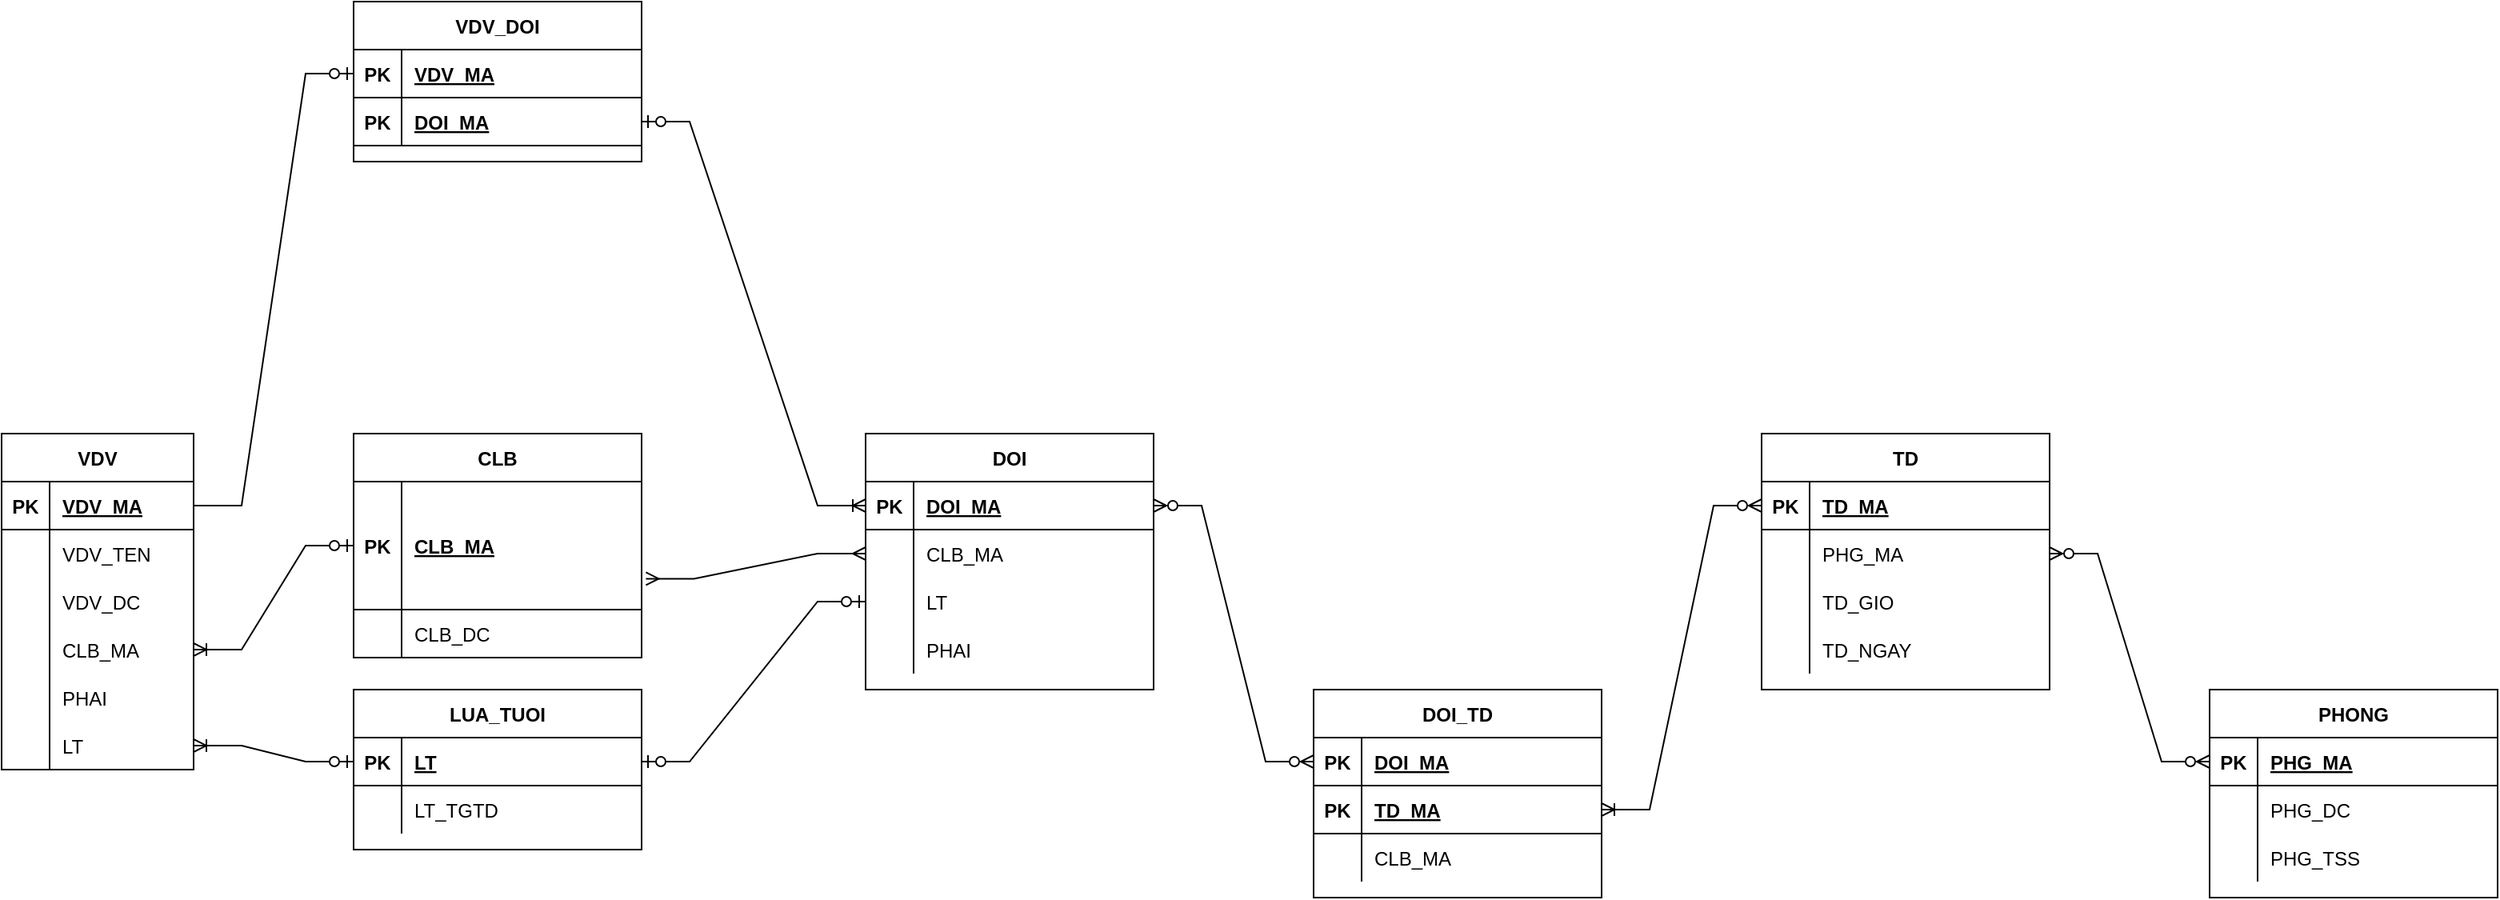 <mxfile version="17.4.4" type="device"><diagram id="q8lOiRQk2Q-OT93dIDaZ" name="Page-1"><mxGraphModel dx="2223" dy="1967" grid="1" gridSize="10" guides="1" tooltips="1" connect="1" arrows="1" fold="1" page="1" pageScale="1" pageWidth="850" pageHeight="1100" math="0" shadow="0"><root><mxCell id="0"/><mxCell id="1" parent="0"/><mxCell id="x7I3IQ0HsubTNm3BIr5H-1" value="CLB" style="shape=table;startSize=30;container=1;collapsible=1;childLayout=tableLayout;fixedRows=1;rowLines=0;fontStyle=1;align=center;resizeLast=1;" vertex="1" parent="1"><mxGeometry x="40" y="120" width="180" height="140" as="geometry"/></mxCell><mxCell id="x7I3IQ0HsubTNm3BIr5H-2" value="" style="shape=tableRow;horizontal=0;startSize=0;swimlaneHead=0;swimlaneBody=0;fillColor=none;collapsible=0;dropTarget=0;points=[[0,0.5],[1,0.5]];portConstraint=eastwest;top=0;left=0;right=0;bottom=1;" vertex="1" parent="x7I3IQ0HsubTNm3BIr5H-1"><mxGeometry y="30" width="180" height="80" as="geometry"/></mxCell><mxCell id="x7I3IQ0HsubTNm3BIr5H-3" value="PK" style="shape=partialRectangle;connectable=0;fillColor=none;top=0;left=0;bottom=0;right=0;fontStyle=1;overflow=hidden;" vertex="1" parent="x7I3IQ0HsubTNm3BIr5H-2"><mxGeometry width="30" height="80" as="geometry"><mxRectangle width="30" height="80" as="alternateBounds"/></mxGeometry></mxCell><mxCell id="x7I3IQ0HsubTNm3BIr5H-4" value="CLB_MA" style="shape=partialRectangle;connectable=0;fillColor=none;top=0;left=0;bottom=0;right=0;align=left;spacingLeft=6;fontStyle=5;overflow=hidden;" vertex="1" parent="x7I3IQ0HsubTNm3BIr5H-2"><mxGeometry x="30" width="150" height="80" as="geometry"><mxRectangle width="150" height="80" as="alternateBounds"/></mxGeometry></mxCell><mxCell id="x7I3IQ0HsubTNm3BIr5H-5" value="" style="shape=tableRow;horizontal=0;startSize=0;swimlaneHead=0;swimlaneBody=0;fillColor=none;collapsible=0;dropTarget=0;points=[[0,0.5],[1,0.5]];portConstraint=eastwest;top=0;left=0;right=0;bottom=0;" vertex="1" parent="x7I3IQ0HsubTNm3BIr5H-1"><mxGeometry y="110" width="180" height="30" as="geometry"/></mxCell><mxCell id="x7I3IQ0HsubTNm3BIr5H-6" value="" style="shape=partialRectangle;connectable=0;fillColor=none;top=0;left=0;bottom=0;right=0;editable=1;overflow=hidden;" vertex="1" parent="x7I3IQ0HsubTNm3BIr5H-5"><mxGeometry width="30" height="30" as="geometry"><mxRectangle width="30" height="30" as="alternateBounds"/></mxGeometry></mxCell><mxCell id="x7I3IQ0HsubTNm3BIr5H-7" value="CLB_DC" style="shape=partialRectangle;connectable=0;fillColor=none;top=0;left=0;bottom=0;right=0;align=left;spacingLeft=6;overflow=hidden;" vertex="1" parent="x7I3IQ0HsubTNm3BIr5H-5"><mxGeometry x="30" width="150" height="30" as="geometry"><mxRectangle width="150" height="30" as="alternateBounds"/></mxGeometry></mxCell><mxCell id="x7I3IQ0HsubTNm3BIr5H-14" value="DOI" style="shape=table;startSize=30;container=1;collapsible=1;childLayout=tableLayout;fixedRows=1;rowLines=0;fontStyle=1;align=center;resizeLast=1;" vertex="1" parent="1"><mxGeometry x="360" y="120" width="180" height="160" as="geometry"/></mxCell><mxCell id="x7I3IQ0HsubTNm3BIr5H-15" value="" style="shape=tableRow;horizontal=0;startSize=0;swimlaneHead=0;swimlaneBody=0;fillColor=none;collapsible=0;dropTarget=0;points=[[0,0.5],[1,0.5]];portConstraint=eastwest;top=0;left=0;right=0;bottom=1;" vertex="1" parent="x7I3IQ0HsubTNm3BIr5H-14"><mxGeometry y="30" width="180" height="30" as="geometry"/></mxCell><mxCell id="x7I3IQ0HsubTNm3BIr5H-16" value="PK" style="shape=partialRectangle;connectable=0;fillColor=none;top=0;left=0;bottom=0;right=0;fontStyle=1;overflow=hidden;" vertex="1" parent="x7I3IQ0HsubTNm3BIr5H-15"><mxGeometry width="30" height="30" as="geometry"><mxRectangle width="30" height="30" as="alternateBounds"/></mxGeometry></mxCell><mxCell id="x7I3IQ0HsubTNm3BIr5H-17" value="DOI_MA" style="shape=partialRectangle;connectable=0;fillColor=none;top=0;left=0;bottom=0;right=0;align=left;spacingLeft=6;fontStyle=5;overflow=hidden;" vertex="1" parent="x7I3IQ0HsubTNm3BIr5H-15"><mxGeometry x="30" width="150" height="30" as="geometry"><mxRectangle width="150" height="30" as="alternateBounds"/></mxGeometry></mxCell><mxCell id="x7I3IQ0HsubTNm3BIr5H-18" value="" style="shape=tableRow;horizontal=0;startSize=0;swimlaneHead=0;swimlaneBody=0;fillColor=none;collapsible=0;dropTarget=0;points=[[0,0.5],[1,0.5]];portConstraint=eastwest;top=0;left=0;right=0;bottom=0;" vertex="1" parent="x7I3IQ0HsubTNm3BIr5H-14"><mxGeometry y="60" width="180" height="30" as="geometry"/></mxCell><mxCell id="x7I3IQ0HsubTNm3BIr5H-19" value="" style="shape=partialRectangle;connectable=0;fillColor=none;top=0;left=0;bottom=0;right=0;editable=1;overflow=hidden;" vertex="1" parent="x7I3IQ0HsubTNm3BIr5H-18"><mxGeometry width="30" height="30" as="geometry"><mxRectangle width="30" height="30" as="alternateBounds"/></mxGeometry></mxCell><mxCell id="x7I3IQ0HsubTNm3BIr5H-20" value="CLB_MA" style="shape=partialRectangle;connectable=0;fillColor=none;top=0;left=0;bottom=0;right=0;align=left;spacingLeft=6;overflow=hidden;" vertex="1" parent="x7I3IQ0HsubTNm3BIr5H-18"><mxGeometry x="30" width="150" height="30" as="geometry"><mxRectangle width="150" height="30" as="alternateBounds"/></mxGeometry></mxCell><mxCell id="x7I3IQ0HsubTNm3BIr5H-21" value="" style="shape=tableRow;horizontal=0;startSize=0;swimlaneHead=0;swimlaneBody=0;fillColor=none;collapsible=0;dropTarget=0;points=[[0,0.5],[1,0.5]];portConstraint=eastwest;top=0;left=0;right=0;bottom=0;" vertex="1" parent="x7I3IQ0HsubTNm3BIr5H-14"><mxGeometry y="90" width="180" height="30" as="geometry"/></mxCell><mxCell id="x7I3IQ0HsubTNm3BIr5H-22" value="" style="shape=partialRectangle;connectable=0;fillColor=none;top=0;left=0;bottom=0;right=0;editable=1;overflow=hidden;" vertex="1" parent="x7I3IQ0HsubTNm3BIr5H-21"><mxGeometry width="30" height="30" as="geometry"><mxRectangle width="30" height="30" as="alternateBounds"/></mxGeometry></mxCell><mxCell id="x7I3IQ0HsubTNm3BIr5H-23" value="LT" style="shape=partialRectangle;connectable=0;fillColor=none;top=0;left=0;bottom=0;right=0;align=left;spacingLeft=6;overflow=hidden;" vertex="1" parent="x7I3IQ0HsubTNm3BIr5H-21"><mxGeometry x="30" width="150" height="30" as="geometry"><mxRectangle width="150" height="30" as="alternateBounds"/></mxGeometry></mxCell><mxCell id="x7I3IQ0HsubTNm3BIr5H-24" value="" style="shape=tableRow;horizontal=0;startSize=0;swimlaneHead=0;swimlaneBody=0;fillColor=none;collapsible=0;dropTarget=0;points=[[0,0.5],[1,0.5]];portConstraint=eastwest;top=0;left=0;right=0;bottom=0;" vertex="1" parent="x7I3IQ0HsubTNm3BIr5H-14"><mxGeometry y="120" width="180" height="30" as="geometry"/></mxCell><mxCell id="x7I3IQ0HsubTNm3BIr5H-25" value="" style="shape=partialRectangle;connectable=0;fillColor=none;top=0;left=0;bottom=0;right=0;editable=1;overflow=hidden;" vertex="1" parent="x7I3IQ0HsubTNm3BIr5H-24"><mxGeometry width="30" height="30" as="geometry"><mxRectangle width="30" height="30" as="alternateBounds"/></mxGeometry></mxCell><mxCell id="x7I3IQ0HsubTNm3BIr5H-26" value="PHAI" style="shape=partialRectangle;connectable=0;fillColor=none;top=0;left=0;bottom=0;right=0;align=left;spacingLeft=6;overflow=hidden;" vertex="1" parent="x7I3IQ0HsubTNm3BIr5H-24"><mxGeometry x="30" width="150" height="30" as="geometry"><mxRectangle width="150" height="30" as="alternateBounds"/></mxGeometry></mxCell><mxCell id="x7I3IQ0HsubTNm3BIr5H-27" value="" style="edgeStyle=entityRelationEdgeStyle;fontSize=12;html=1;endArrow=ERmany;startArrow=ERmany;rounded=0;entryX=0;entryY=0.5;entryDx=0;entryDy=0;exitX=1.015;exitY=0.759;exitDx=0;exitDy=0;exitPerimeter=0;" edge="1" parent="1" source="x7I3IQ0HsubTNm3BIr5H-2" target="x7I3IQ0HsubTNm3BIr5H-18"><mxGeometry width="100" height="100" relative="1" as="geometry"><mxPoint x="160" y="380" as="sourcePoint"/><mxPoint x="260" y="280" as="targetPoint"/></mxGeometry></mxCell><mxCell id="x7I3IQ0HsubTNm3BIr5H-28" value="TD" style="shape=table;startSize=30;container=1;collapsible=1;childLayout=tableLayout;fixedRows=1;rowLines=0;fontStyle=1;align=center;resizeLast=1;" vertex="1" parent="1"><mxGeometry x="920" y="120" width="180" height="160" as="geometry"/></mxCell><mxCell id="x7I3IQ0HsubTNm3BIr5H-29" value="" style="shape=tableRow;horizontal=0;startSize=0;swimlaneHead=0;swimlaneBody=0;fillColor=none;collapsible=0;dropTarget=0;points=[[0,0.5],[1,0.5]];portConstraint=eastwest;top=0;left=0;right=0;bottom=1;" vertex="1" parent="x7I3IQ0HsubTNm3BIr5H-28"><mxGeometry y="30" width="180" height="30" as="geometry"/></mxCell><mxCell id="x7I3IQ0HsubTNm3BIr5H-30" value="PK" style="shape=partialRectangle;connectable=0;fillColor=none;top=0;left=0;bottom=0;right=0;fontStyle=1;overflow=hidden;" vertex="1" parent="x7I3IQ0HsubTNm3BIr5H-29"><mxGeometry width="30" height="30" as="geometry"><mxRectangle width="30" height="30" as="alternateBounds"/></mxGeometry></mxCell><mxCell id="x7I3IQ0HsubTNm3BIr5H-31" value="TD_MA" style="shape=partialRectangle;connectable=0;fillColor=none;top=0;left=0;bottom=0;right=0;align=left;spacingLeft=6;fontStyle=5;overflow=hidden;" vertex="1" parent="x7I3IQ0HsubTNm3BIr5H-29"><mxGeometry x="30" width="150" height="30" as="geometry"><mxRectangle width="150" height="30" as="alternateBounds"/></mxGeometry></mxCell><mxCell id="x7I3IQ0HsubTNm3BIr5H-32" value="" style="shape=tableRow;horizontal=0;startSize=0;swimlaneHead=0;swimlaneBody=0;fillColor=none;collapsible=0;dropTarget=0;points=[[0,0.5],[1,0.5]];portConstraint=eastwest;top=0;left=0;right=0;bottom=0;" vertex="1" parent="x7I3IQ0HsubTNm3BIr5H-28"><mxGeometry y="60" width="180" height="30" as="geometry"/></mxCell><mxCell id="x7I3IQ0HsubTNm3BIr5H-33" value="" style="shape=partialRectangle;connectable=0;fillColor=none;top=0;left=0;bottom=0;right=0;editable=1;overflow=hidden;" vertex="1" parent="x7I3IQ0HsubTNm3BIr5H-32"><mxGeometry width="30" height="30" as="geometry"><mxRectangle width="30" height="30" as="alternateBounds"/></mxGeometry></mxCell><mxCell id="x7I3IQ0HsubTNm3BIr5H-34" value="PHG_MA" style="shape=partialRectangle;connectable=0;fillColor=none;top=0;left=0;bottom=0;right=0;align=left;spacingLeft=6;overflow=hidden;" vertex="1" parent="x7I3IQ0HsubTNm3BIr5H-32"><mxGeometry x="30" width="150" height="30" as="geometry"><mxRectangle width="150" height="30" as="alternateBounds"/></mxGeometry></mxCell><mxCell id="x7I3IQ0HsubTNm3BIr5H-35" value="" style="shape=tableRow;horizontal=0;startSize=0;swimlaneHead=0;swimlaneBody=0;fillColor=none;collapsible=0;dropTarget=0;points=[[0,0.5],[1,0.5]];portConstraint=eastwest;top=0;left=0;right=0;bottom=0;" vertex="1" parent="x7I3IQ0HsubTNm3BIr5H-28"><mxGeometry y="90" width="180" height="30" as="geometry"/></mxCell><mxCell id="x7I3IQ0HsubTNm3BIr5H-36" value="" style="shape=partialRectangle;connectable=0;fillColor=none;top=0;left=0;bottom=0;right=0;editable=1;overflow=hidden;" vertex="1" parent="x7I3IQ0HsubTNm3BIr5H-35"><mxGeometry width="30" height="30" as="geometry"><mxRectangle width="30" height="30" as="alternateBounds"/></mxGeometry></mxCell><mxCell id="x7I3IQ0HsubTNm3BIr5H-37" value="TD_GIO" style="shape=partialRectangle;connectable=0;fillColor=none;top=0;left=0;bottom=0;right=0;align=left;spacingLeft=6;overflow=hidden;" vertex="1" parent="x7I3IQ0HsubTNm3BIr5H-35"><mxGeometry x="30" width="150" height="30" as="geometry"><mxRectangle width="150" height="30" as="alternateBounds"/></mxGeometry></mxCell><mxCell id="x7I3IQ0HsubTNm3BIr5H-38" value="" style="shape=tableRow;horizontal=0;startSize=0;swimlaneHead=0;swimlaneBody=0;fillColor=none;collapsible=0;dropTarget=0;points=[[0,0.5],[1,0.5]];portConstraint=eastwest;top=0;left=0;right=0;bottom=0;" vertex="1" parent="x7I3IQ0HsubTNm3BIr5H-28"><mxGeometry y="120" width="180" height="30" as="geometry"/></mxCell><mxCell id="x7I3IQ0HsubTNm3BIr5H-39" value="" style="shape=partialRectangle;connectable=0;fillColor=none;top=0;left=0;bottom=0;right=0;editable=1;overflow=hidden;" vertex="1" parent="x7I3IQ0HsubTNm3BIr5H-38"><mxGeometry width="30" height="30" as="geometry"><mxRectangle width="30" height="30" as="alternateBounds"/></mxGeometry></mxCell><mxCell id="x7I3IQ0HsubTNm3BIr5H-40" value="TD_NGAY" style="shape=partialRectangle;connectable=0;fillColor=none;top=0;left=0;bottom=0;right=0;align=left;spacingLeft=6;overflow=hidden;" vertex="1" parent="x7I3IQ0HsubTNm3BIr5H-38"><mxGeometry x="30" width="150" height="30" as="geometry"><mxRectangle width="150" height="30" as="alternateBounds"/></mxGeometry></mxCell><mxCell id="x7I3IQ0HsubTNm3BIr5H-41" value="DOI_TD" style="shape=table;startSize=30;container=1;collapsible=1;childLayout=tableLayout;fixedRows=1;rowLines=0;fontStyle=1;align=center;resizeLast=1;" vertex="1" parent="1"><mxGeometry x="640" y="280" width="180" height="130" as="geometry"/></mxCell><mxCell id="x7I3IQ0HsubTNm3BIr5H-42" value="" style="shape=tableRow;horizontal=0;startSize=0;swimlaneHead=0;swimlaneBody=0;fillColor=none;collapsible=0;dropTarget=0;points=[[0,0.5],[1,0.5]];portConstraint=eastwest;top=0;left=0;right=0;bottom=1;" vertex="1" parent="x7I3IQ0HsubTNm3BIr5H-41"><mxGeometry y="30" width="180" height="30" as="geometry"/></mxCell><mxCell id="x7I3IQ0HsubTNm3BIr5H-43" value="PK" style="shape=partialRectangle;connectable=0;fillColor=none;top=0;left=0;bottom=0;right=0;fontStyle=1;overflow=hidden;" vertex="1" parent="x7I3IQ0HsubTNm3BIr5H-42"><mxGeometry width="30" height="30" as="geometry"><mxRectangle width="30" height="30" as="alternateBounds"/></mxGeometry></mxCell><mxCell id="x7I3IQ0HsubTNm3BIr5H-44" value="DOI_MA" style="shape=partialRectangle;connectable=0;fillColor=none;top=0;left=0;bottom=0;right=0;align=left;spacingLeft=6;fontStyle=5;overflow=hidden;" vertex="1" parent="x7I3IQ0HsubTNm3BIr5H-42"><mxGeometry x="30" width="150" height="30" as="geometry"><mxRectangle width="150" height="30" as="alternateBounds"/></mxGeometry></mxCell><mxCell id="x7I3IQ0HsubTNm3BIr5H-55" value="" style="shape=tableRow;horizontal=0;startSize=0;swimlaneHead=0;swimlaneBody=0;fillColor=none;collapsible=0;dropTarget=0;points=[[0,0.5],[1,0.5]];portConstraint=eastwest;top=0;left=0;right=0;bottom=1;" vertex="1" parent="x7I3IQ0HsubTNm3BIr5H-41"><mxGeometry y="60" width="180" height="30" as="geometry"/></mxCell><mxCell id="x7I3IQ0HsubTNm3BIr5H-56" value="PK" style="shape=partialRectangle;connectable=0;fillColor=none;top=0;left=0;bottom=0;right=0;fontStyle=1;overflow=hidden;" vertex="1" parent="x7I3IQ0HsubTNm3BIr5H-55"><mxGeometry width="30" height="30" as="geometry"><mxRectangle width="30" height="30" as="alternateBounds"/></mxGeometry></mxCell><mxCell id="x7I3IQ0HsubTNm3BIr5H-57" value="TD_MA" style="shape=partialRectangle;connectable=0;fillColor=none;top=0;left=0;bottom=0;right=0;align=left;spacingLeft=6;fontStyle=5;overflow=hidden;" vertex="1" parent="x7I3IQ0HsubTNm3BIr5H-55"><mxGeometry x="30" width="150" height="30" as="geometry"><mxRectangle width="150" height="30" as="alternateBounds"/></mxGeometry></mxCell><mxCell id="x7I3IQ0HsubTNm3BIr5H-45" value="" style="shape=tableRow;horizontal=0;startSize=0;swimlaneHead=0;swimlaneBody=0;fillColor=none;collapsible=0;dropTarget=0;points=[[0,0.5],[1,0.5]];portConstraint=eastwest;top=0;left=0;right=0;bottom=0;fontStyle=0" vertex="1" parent="x7I3IQ0HsubTNm3BIr5H-41"><mxGeometry y="90" width="180" height="30" as="geometry"/></mxCell><mxCell id="x7I3IQ0HsubTNm3BIr5H-46" value="" style="shape=partialRectangle;connectable=0;fillColor=none;top=0;left=0;bottom=0;right=0;editable=1;overflow=hidden;" vertex="1" parent="x7I3IQ0HsubTNm3BIr5H-45"><mxGeometry width="30" height="30" as="geometry"><mxRectangle width="30" height="30" as="alternateBounds"/></mxGeometry></mxCell><mxCell id="x7I3IQ0HsubTNm3BIr5H-47" value="CLB_MA" style="shape=partialRectangle;connectable=0;fillColor=none;top=0;left=0;bottom=0;right=0;align=left;spacingLeft=6;overflow=hidden;" vertex="1" parent="x7I3IQ0HsubTNm3BIr5H-45"><mxGeometry x="30" width="150" height="30" as="geometry"><mxRectangle width="150" height="30" as="alternateBounds"/></mxGeometry></mxCell><mxCell id="x7I3IQ0HsubTNm3BIr5H-58" value="" style="edgeStyle=entityRelationEdgeStyle;fontSize=12;html=1;endArrow=ERzeroToMany;endFill=1;rounded=0;entryX=0;entryY=0.5;entryDx=0;entryDy=0;startArrow=ERzeroToMany;startFill=0;" edge="1" parent="1" source="x7I3IQ0HsubTNm3BIr5H-15" target="x7I3IQ0HsubTNm3BIr5H-42"><mxGeometry width="100" height="100" relative="1" as="geometry"><mxPoint x="540" y="420" as="sourcePoint"/><mxPoint x="640" y="320" as="targetPoint"/></mxGeometry></mxCell><mxCell id="x7I3IQ0HsubTNm3BIr5H-59" value="" style="edgeStyle=entityRelationEdgeStyle;fontSize=12;html=1;endArrow=ERzeroToMany;endFill=1;rounded=0;startArrow=ERoneToMany;startFill=0;" edge="1" parent="1" source="x7I3IQ0HsubTNm3BIr5H-55" target="x7I3IQ0HsubTNm3BIr5H-29"><mxGeometry width="100" height="100" relative="1" as="geometry"><mxPoint x="860" y="400" as="sourcePoint"/><mxPoint x="960" y="300" as="targetPoint"/></mxGeometry></mxCell><mxCell id="x7I3IQ0HsubTNm3BIr5H-60" value="PHONG" style="shape=table;startSize=30;container=1;collapsible=1;childLayout=tableLayout;fixedRows=1;rowLines=0;fontStyle=1;align=center;resizeLast=1;" vertex="1" parent="1"><mxGeometry x="1200" y="280" width="180" height="130" as="geometry"/></mxCell><mxCell id="x7I3IQ0HsubTNm3BIr5H-61" value="" style="shape=tableRow;horizontal=0;startSize=0;swimlaneHead=0;swimlaneBody=0;fillColor=none;collapsible=0;dropTarget=0;points=[[0,0.5],[1,0.5]];portConstraint=eastwest;top=0;left=0;right=0;bottom=1;" vertex="1" parent="x7I3IQ0HsubTNm3BIr5H-60"><mxGeometry y="30" width="180" height="30" as="geometry"/></mxCell><mxCell id="x7I3IQ0HsubTNm3BIr5H-62" value="PK" style="shape=partialRectangle;connectable=0;fillColor=none;top=0;left=0;bottom=0;right=0;fontStyle=1;overflow=hidden;" vertex="1" parent="x7I3IQ0HsubTNm3BIr5H-61"><mxGeometry width="30" height="30" as="geometry"><mxRectangle width="30" height="30" as="alternateBounds"/></mxGeometry></mxCell><mxCell id="x7I3IQ0HsubTNm3BIr5H-63" value="PHG_MA" style="shape=partialRectangle;connectable=0;fillColor=none;top=0;left=0;bottom=0;right=0;align=left;spacingLeft=6;fontStyle=5;overflow=hidden;" vertex="1" parent="x7I3IQ0HsubTNm3BIr5H-61"><mxGeometry x="30" width="150" height="30" as="geometry"><mxRectangle width="150" height="30" as="alternateBounds"/></mxGeometry></mxCell><mxCell id="x7I3IQ0HsubTNm3BIr5H-64" value="" style="shape=tableRow;horizontal=0;startSize=0;swimlaneHead=0;swimlaneBody=0;fillColor=none;collapsible=0;dropTarget=0;points=[[0,0.5],[1,0.5]];portConstraint=eastwest;top=0;left=0;right=0;bottom=0;" vertex="1" parent="x7I3IQ0HsubTNm3BIr5H-60"><mxGeometry y="60" width="180" height="30" as="geometry"/></mxCell><mxCell id="x7I3IQ0HsubTNm3BIr5H-65" value="" style="shape=partialRectangle;connectable=0;fillColor=none;top=0;left=0;bottom=0;right=0;editable=1;overflow=hidden;" vertex="1" parent="x7I3IQ0HsubTNm3BIr5H-64"><mxGeometry width="30" height="30" as="geometry"><mxRectangle width="30" height="30" as="alternateBounds"/></mxGeometry></mxCell><mxCell id="x7I3IQ0HsubTNm3BIr5H-66" value="PHG_DC" style="shape=partialRectangle;connectable=0;fillColor=none;top=0;left=0;bottom=0;right=0;align=left;spacingLeft=6;overflow=hidden;" vertex="1" parent="x7I3IQ0HsubTNm3BIr5H-64"><mxGeometry x="30" width="150" height="30" as="geometry"><mxRectangle width="150" height="30" as="alternateBounds"/></mxGeometry></mxCell><mxCell id="x7I3IQ0HsubTNm3BIr5H-67" value="" style="shape=tableRow;horizontal=0;startSize=0;swimlaneHead=0;swimlaneBody=0;fillColor=none;collapsible=0;dropTarget=0;points=[[0,0.5],[1,0.5]];portConstraint=eastwest;top=0;left=0;right=0;bottom=0;" vertex="1" parent="x7I3IQ0HsubTNm3BIr5H-60"><mxGeometry y="90" width="180" height="30" as="geometry"/></mxCell><mxCell id="x7I3IQ0HsubTNm3BIr5H-68" value="" style="shape=partialRectangle;connectable=0;fillColor=none;top=0;left=0;bottom=0;right=0;editable=1;overflow=hidden;" vertex="1" parent="x7I3IQ0HsubTNm3BIr5H-67"><mxGeometry width="30" height="30" as="geometry"><mxRectangle width="30" height="30" as="alternateBounds"/></mxGeometry></mxCell><mxCell id="x7I3IQ0HsubTNm3BIr5H-69" value="PHG_TSS" style="shape=partialRectangle;connectable=0;fillColor=none;top=0;left=0;bottom=0;right=0;align=left;spacingLeft=6;overflow=hidden;" vertex="1" parent="x7I3IQ0HsubTNm3BIr5H-67"><mxGeometry x="30" width="150" height="30" as="geometry"><mxRectangle width="150" height="30" as="alternateBounds"/></mxGeometry></mxCell><mxCell id="x7I3IQ0HsubTNm3BIr5H-73" value="" style="edgeStyle=entityRelationEdgeStyle;fontSize=12;html=1;endArrow=ERzeroToMany;endFill=1;startArrow=ERzeroToMany;rounded=0;entryX=0;entryY=0.5;entryDx=0;entryDy=0;" edge="1" parent="1" source="x7I3IQ0HsubTNm3BIr5H-32" target="x7I3IQ0HsubTNm3BIr5H-61"><mxGeometry width="100" height="100" relative="1" as="geometry"><mxPoint x="1180" y="280" as="sourcePoint"/><mxPoint x="1280" y="180" as="targetPoint"/></mxGeometry></mxCell><mxCell id="x7I3IQ0HsubTNm3BIr5H-74" value="LUA_TUOI" style="shape=table;startSize=30;container=1;collapsible=1;childLayout=tableLayout;fixedRows=1;rowLines=0;fontStyle=1;align=center;resizeLast=1;" vertex="1" parent="1"><mxGeometry x="40" y="280" width="180" height="100" as="geometry"/></mxCell><mxCell id="x7I3IQ0HsubTNm3BIr5H-75" value="" style="shape=tableRow;horizontal=0;startSize=0;swimlaneHead=0;swimlaneBody=0;fillColor=none;collapsible=0;dropTarget=0;points=[[0,0.5],[1,0.5]];portConstraint=eastwest;top=0;left=0;right=0;bottom=1;" vertex="1" parent="x7I3IQ0HsubTNm3BIr5H-74"><mxGeometry y="30" width="180" height="30" as="geometry"/></mxCell><mxCell id="x7I3IQ0HsubTNm3BIr5H-76" value="PK" style="shape=partialRectangle;connectable=0;fillColor=none;top=0;left=0;bottom=0;right=0;fontStyle=1;overflow=hidden;" vertex="1" parent="x7I3IQ0HsubTNm3BIr5H-75"><mxGeometry width="30" height="30" as="geometry"><mxRectangle width="30" height="30" as="alternateBounds"/></mxGeometry></mxCell><mxCell id="x7I3IQ0HsubTNm3BIr5H-77" value="LT" style="shape=partialRectangle;connectable=0;fillColor=none;top=0;left=0;bottom=0;right=0;align=left;spacingLeft=6;fontStyle=5;overflow=hidden;" vertex="1" parent="x7I3IQ0HsubTNm3BIr5H-75"><mxGeometry x="30" width="150" height="30" as="geometry"><mxRectangle width="150" height="30" as="alternateBounds"/></mxGeometry></mxCell><mxCell id="x7I3IQ0HsubTNm3BIr5H-78" value="" style="shape=tableRow;horizontal=0;startSize=0;swimlaneHead=0;swimlaneBody=0;fillColor=none;collapsible=0;dropTarget=0;points=[[0,0.5],[1,0.5]];portConstraint=eastwest;top=0;left=0;right=0;bottom=0;" vertex="1" parent="x7I3IQ0HsubTNm3BIr5H-74"><mxGeometry y="60" width="180" height="30" as="geometry"/></mxCell><mxCell id="x7I3IQ0HsubTNm3BIr5H-79" value="" style="shape=partialRectangle;connectable=0;fillColor=none;top=0;left=0;bottom=0;right=0;editable=1;overflow=hidden;" vertex="1" parent="x7I3IQ0HsubTNm3BIr5H-78"><mxGeometry width="30" height="30" as="geometry"><mxRectangle width="30" height="30" as="alternateBounds"/></mxGeometry></mxCell><mxCell id="x7I3IQ0HsubTNm3BIr5H-80" value="LT_TGTD" style="shape=partialRectangle;connectable=0;fillColor=none;top=0;left=0;bottom=0;right=0;align=left;spacingLeft=6;overflow=hidden;" vertex="1" parent="x7I3IQ0HsubTNm3BIr5H-78"><mxGeometry x="30" width="150" height="30" as="geometry"><mxRectangle width="150" height="30" as="alternateBounds"/></mxGeometry></mxCell><mxCell id="x7I3IQ0HsubTNm3BIr5H-87" value="" style="edgeStyle=entityRelationEdgeStyle;fontSize=12;html=1;endArrow=ERzeroToOne;startArrow=ERzeroToOne;rounded=0;entryX=0;entryY=0.5;entryDx=0;entryDy=0;startFill=0;" edge="1" parent="1" source="x7I3IQ0HsubTNm3BIr5H-75" target="x7I3IQ0HsubTNm3BIr5H-21"><mxGeometry width="100" height="100" relative="1" as="geometry"><mxPoint x="260" y="480" as="sourcePoint"/><mxPoint x="360" y="380" as="targetPoint"/></mxGeometry></mxCell><mxCell id="x7I3IQ0HsubTNm3BIr5H-88" value="VDV" style="shape=table;startSize=30;container=1;collapsible=1;childLayout=tableLayout;fixedRows=1;rowLines=0;fontStyle=1;align=center;resizeLast=1;" vertex="1" parent="1"><mxGeometry x="-180" y="120" width="120" height="210" as="geometry"/></mxCell><mxCell id="x7I3IQ0HsubTNm3BIr5H-89" value="" style="shape=tableRow;horizontal=0;startSize=0;swimlaneHead=0;swimlaneBody=0;fillColor=none;collapsible=0;dropTarget=0;points=[[0,0.5],[1,0.5]];portConstraint=eastwest;top=0;left=0;right=0;bottom=1;" vertex="1" parent="x7I3IQ0HsubTNm3BIr5H-88"><mxGeometry y="30" width="120" height="30" as="geometry"/></mxCell><mxCell id="x7I3IQ0HsubTNm3BIr5H-90" value="PK" style="shape=partialRectangle;connectable=0;fillColor=none;top=0;left=0;bottom=0;right=0;fontStyle=1;overflow=hidden;" vertex="1" parent="x7I3IQ0HsubTNm3BIr5H-89"><mxGeometry width="30" height="30" as="geometry"><mxRectangle width="30" height="30" as="alternateBounds"/></mxGeometry></mxCell><mxCell id="x7I3IQ0HsubTNm3BIr5H-91" value="VDV_MA" style="shape=partialRectangle;connectable=0;fillColor=none;top=0;left=0;bottom=0;right=0;align=left;spacingLeft=6;fontStyle=5;overflow=hidden;" vertex="1" parent="x7I3IQ0HsubTNm3BIr5H-89"><mxGeometry x="30" width="90" height="30" as="geometry"><mxRectangle width="90" height="30" as="alternateBounds"/></mxGeometry></mxCell><mxCell id="x7I3IQ0HsubTNm3BIr5H-92" value="" style="shape=tableRow;horizontal=0;startSize=0;swimlaneHead=0;swimlaneBody=0;fillColor=none;collapsible=0;dropTarget=0;points=[[0,0.5],[1,0.5]];portConstraint=eastwest;top=0;left=0;right=0;bottom=0;" vertex="1" parent="x7I3IQ0HsubTNm3BIr5H-88"><mxGeometry y="60" width="120" height="30" as="geometry"/></mxCell><mxCell id="x7I3IQ0HsubTNm3BIr5H-93" value="" style="shape=partialRectangle;connectable=0;fillColor=none;top=0;left=0;bottom=0;right=0;editable=1;overflow=hidden;" vertex="1" parent="x7I3IQ0HsubTNm3BIr5H-92"><mxGeometry width="30" height="30" as="geometry"><mxRectangle width="30" height="30" as="alternateBounds"/></mxGeometry></mxCell><mxCell id="x7I3IQ0HsubTNm3BIr5H-94" value="VDV_TEN" style="shape=partialRectangle;connectable=0;fillColor=none;top=0;left=0;bottom=0;right=0;align=left;spacingLeft=6;overflow=hidden;" vertex="1" parent="x7I3IQ0HsubTNm3BIr5H-92"><mxGeometry x="30" width="90" height="30" as="geometry"><mxRectangle width="90" height="30" as="alternateBounds"/></mxGeometry></mxCell><mxCell id="x7I3IQ0HsubTNm3BIr5H-95" value="" style="shape=tableRow;horizontal=0;startSize=0;swimlaneHead=0;swimlaneBody=0;fillColor=none;collapsible=0;dropTarget=0;points=[[0,0.5],[1,0.5]];portConstraint=eastwest;top=0;left=0;right=0;bottom=0;" vertex="1" parent="x7I3IQ0HsubTNm3BIr5H-88"><mxGeometry y="90" width="120" height="30" as="geometry"/></mxCell><mxCell id="x7I3IQ0HsubTNm3BIr5H-96" value="" style="shape=partialRectangle;connectable=0;fillColor=none;top=0;left=0;bottom=0;right=0;editable=1;overflow=hidden;" vertex="1" parent="x7I3IQ0HsubTNm3BIr5H-95"><mxGeometry width="30" height="30" as="geometry"><mxRectangle width="30" height="30" as="alternateBounds"/></mxGeometry></mxCell><mxCell id="x7I3IQ0HsubTNm3BIr5H-97" value="VDV_DC" style="shape=partialRectangle;connectable=0;fillColor=none;top=0;left=0;bottom=0;right=0;align=left;spacingLeft=6;overflow=hidden;" vertex="1" parent="x7I3IQ0HsubTNm3BIr5H-95"><mxGeometry x="30" width="90" height="30" as="geometry"><mxRectangle width="90" height="30" as="alternateBounds"/></mxGeometry></mxCell><mxCell id="x7I3IQ0HsubTNm3BIr5H-98" value="" style="shape=tableRow;horizontal=0;startSize=0;swimlaneHead=0;swimlaneBody=0;fillColor=none;collapsible=0;dropTarget=0;points=[[0,0.5],[1,0.5]];portConstraint=eastwest;top=0;left=0;right=0;bottom=0;" vertex="1" parent="x7I3IQ0HsubTNm3BIr5H-88"><mxGeometry y="120" width="120" height="30" as="geometry"/></mxCell><mxCell id="x7I3IQ0HsubTNm3BIr5H-99" value="" style="shape=partialRectangle;connectable=0;fillColor=none;top=0;left=0;bottom=0;right=0;editable=1;overflow=hidden;" vertex="1" parent="x7I3IQ0HsubTNm3BIr5H-98"><mxGeometry width="30" height="30" as="geometry"><mxRectangle width="30" height="30" as="alternateBounds"/></mxGeometry></mxCell><mxCell id="x7I3IQ0HsubTNm3BIr5H-100" value="CLB_MA" style="shape=partialRectangle;connectable=0;fillColor=none;top=0;left=0;bottom=0;right=0;align=left;spacingLeft=6;overflow=hidden;" vertex="1" parent="x7I3IQ0HsubTNm3BIr5H-98"><mxGeometry x="30" width="90" height="30" as="geometry"><mxRectangle width="90" height="30" as="alternateBounds"/></mxGeometry></mxCell><mxCell id="x7I3IQ0HsubTNm3BIr5H-101" value="" style="shape=tableRow;horizontal=0;startSize=0;swimlaneHead=0;swimlaneBody=0;fillColor=none;collapsible=0;dropTarget=0;points=[[0,0.5],[1,0.5]];portConstraint=eastwest;top=0;left=0;right=0;bottom=0;" vertex="1" parent="x7I3IQ0HsubTNm3BIr5H-88"><mxGeometry y="150" width="120" height="30" as="geometry"/></mxCell><mxCell id="x7I3IQ0HsubTNm3BIr5H-102" value="" style="shape=partialRectangle;connectable=0;fillColor=none;top=0;left=0;bottom=0;right=0;editable=1;overflow=hidden;" vertex="1" parent="x7I3IQ0HsubTNm3BIr5H-101"><mxGeometry width="30" height="30" as="geometry"><mxRectangle width="30" height="30" as="alternateBounds"/></mxGeometry></mxCell><mxCell id="x7I3IQ0HsubTNm3BIr5H-103" value="PHAI" style="shape=partialRectangle;connectable=0;fillColor=none;top=0;left=0;bottom=0;right=0;align=left;spacingLeft=6;overflow=hidden;" vertex="1" parent="x7I3IQ0HsubTNm3BIr5H-101"><mxGeometry x="30" width="90" height="30" as="geometry"><mxRectangle width="90" height="30" as="alternateBounds"/></mxGeometry></mxCell><mxCell id="x7I3IQ0HsubTNm3BIr5H-104" value="" style="shape=tableRow;horizontal=0;startSize=0;swimlaneHead=0;swimlaneBody=0;fillColor=none;collapsible=0;dropTarget=0;points=[[0,0.5],[1,0.5]];portConstraint=eastwest;top=0;left=0;right=0;bottom=0;" vertex="1" parent="x7I3IQ0HsubTNm3BIr5H-88"><mxGeometry y="180" width="120" height="30" as="geometry"/></mxCell><mxCell id="x7I3IQ0HsubTNm3BIr5H-105" value="" style="shape=partialRectangle;connectable=0;fillColor=none;top=0;left=0;bottom=0;right=0;editable=1;overflow=hidden;" vertex="1" parent="x7I3IQ0HsubTNm3BIr5H-104"><mxGeometry width="30" height="30" as="geometry"><mxRectangle width="30" height="30" as="alternateBounds"/></mxGeometry></mxCell><mxCell id="x7I3IQ0HsubTNm3BIr5H-106" value="LT" style="shape=partialRectangle;connectable=0;fillColor=none;top=0;left=0;bottom=0;right=0;align=left;spacingLeft=6;overflow=hidden;" vertex="1" parent="x7I3IQ0HsubTNm3BIr5H-104"><mxGeometry x="30" width="90" height="30" as="geometry"><mxRectangle width="90" height="30" as="alternateBounds"/></mxGeometry></mxCell><mxCell id="x7I3IQ0HsubTNm3BIr5H-107" value="" style="edgeStyle=entityRelationEdgeStyle;fontSize=12;html=1;endArrow=ERoneToMany;startArrow=ERzeroToOne;rounded=0;exitX=0;exitY=0.5;exitDx=0;exitDy=0;" edge="1" parent="1" source="x7I3IQ0HsubTNm3BIr5H-2" target="x7I3IQ0HsubTNm3BIr5H-98"><mxGeometry width="100" height="100" relative="1" as="geometry"><mxPoint x="140" y="70" as="sourcePoint"/><mxPoint x="240" y="-30" as="targetPoint"/></mxGeometry></mxCell><mxCell id="x7I3IQ0HsubTNm3BIr5H-108" value="" style="edgeStyle=entityRelationEdgeStyle;fontSize=12;html=1;endArrow=ERzeroToOne;startArrow=ERoneToMany;rounded=0;startFill=0;" edge="1" parent="1" source="x7I3IQ0HsubTNm3BIr5H-104" target="x7I3IQ0HsubTNm3BIr5H-75"><mxGeometry width="100" height="100" relative="1" as="geometry"><mxPoint x="-150" y="410" as="sourcePoint"/><mxPoint x="-50" y="310" as="targetPoint"/></mxGeometry></mxCell><mxCell id="x7I3IQ0HsubTNm3BIr5H-110" value="VDV_DOI" style="shape=table;startSize=30;container=1;collapsible=1;childLayout=tableLayout;fixedRows=1;rowLines=0;fontStyle=1;align=center;resizeLast=1;" vertex="1" parent="1"><mxGeometry x="40" y="-150" width="180" height="100" as="geometry"/></mxCell><mxCell id="x7I3IQ0HsubTNm3BIr5H-111" value="" style="shape=tableRow;horizontal=0;startSize=0;swimlaneHead=0;swimlaneBody=0;fillColor=none;collapsible=0;dropTarget=0;points=[[0,0.5],[1,0.5]];portConstraint=eastwest;top=0;left=0;right=0;bottom=1;" vertex="1" parent="x7I3IQ0HsubTNm3BIr5H-110"><mxGeometry y="30" width="180" height="30" as="geometry"/></mxCell><mxCell id="x7I3IQ0HsubTNm3BIr5H-112" value="PK" style="shape=partialRectangle;connectable=0;fillColor=none;top=0;left=0;bottom=0;right=0;fontStyle=1;overflow=hidden;" vertex="1" parent="x7I3IQ0HsubTNm3BIr5H-111"><mxGeometry width="30" height="30" as="geometry"><mxRectangle width="30" height="30" as="alternateBounds"/></mxGeometry></mxCell><mxCell id="x7I3IQ0HsubTNm3BIr5H-113" value="VDV_MA" style="shape=partialRectangle;connectable=0;fillColor=none;top=0;left=0;bottom=0;right=0;align=left;spacingLeft=6;fontStyle=5;overflow=hidden;" vertex="1" parent="x7I3IQ0HsubTNm3BIr5H-111"><mxGeometry x="30" width="150" height="30" as="geometry"><mxRectangle width="150" height="30" as="alternateBounds"/></mxGeometry></mxCell><mxCell id="x7I3IQ0HsubTNm3BIr5H-123" value="" style="shape=tableRow;horizontal=0;startSize=0;swimlaneHead=0;swimlaneBody=0;fillColor=none;collapsible=0;dropTarget=0;points=[[0,0.5],[1,0.5]];portConstraint=eastwest;top=0;left=0;right=0;bottom=1;" vertex="1" parent="x7I3IQ0HsubTNm3BIr5H-110"><mxGeometry y="60" width="180" height="30" as="geometry"/></mxCell><mxCell id="x7I3IQ0HsubTNm3BIr5H-124" value="PK" style="shape=partialRectangle;connectable=0;fillColor=none;top=0;left=0;bottom=0;right=0;fontStyle=1;overflow=hidden;" vertex="1" parent="x7I3IQ0HsubTNm3BIr5H-123"><mxGeometry width="30" height="30" as="geometry"><mxRectangle width="30" height="30" as="alternateBounds"/></mxGeometry></mxCell><mxCell id="x7I3IQ0HsubTNm3BIr5H-125" value="DOI_MA" style="shape=partialRectangle;connectable=0;fillColor=none;top=0;left=0;bottom=0;right=0;align=left;spacingLeft=6;fontStyle=5;overflow=hidden;" vertex="1" parent="x7I3IQ0HsubTNm3BIr5H-123"><mxGeometry x="30" width="150" height="30" as="geometry"><mxRectangle width="150" height="30" as="alternateBounds"/></mxGeometry></mxCell><mxCell id="x7I3IQ0HsubTNm3BIr5H-126" value="" style="edgeStyle=entityRelationEdgeStyle;fontSize=12;html=1;endArrow=ERzeroToOne;endFill=1;rounded=0;entryX=0;entryY=0.5;entryDx=0;entryDy=0;" edge="1" parent="1" source="x7I3IQ0HsubTNm3BIr5H-89" target="x7I3IQ0HsubTNm3BIr5H-111"><mxGeometry width="100" height="100" relative="1" as="geometry"><mxPoint x="-100" y="60" as="sourcePoint"/><mxPoint y="-40" as="targetPoint"/></mxGeometry></mxCell><mxCell id="x7I3IQ0HsubTNm3BIr5H-127" value="" style="edgeStyle=entityRelationEdgeStyle;fontSize=12;html=1;endArrow=ERoneToMany;startArrow=ERzeroToOne;rounded=0;" edge="1" parent="1" source="x7I3IQ0HsubTNm3BIr5H-123" target="x7I3IQ0HsubTNm3BIr5H-15"><mxGeometry width="100" height="100" relative="1" as="geometry"><mxPoint x="290" y="60" as="sourcePoint"/><mxPoint x="390" y="-40" as="targetPoint"/></mxGeometry></mxCell></root></mxGraphModel></diagram></mxfile>